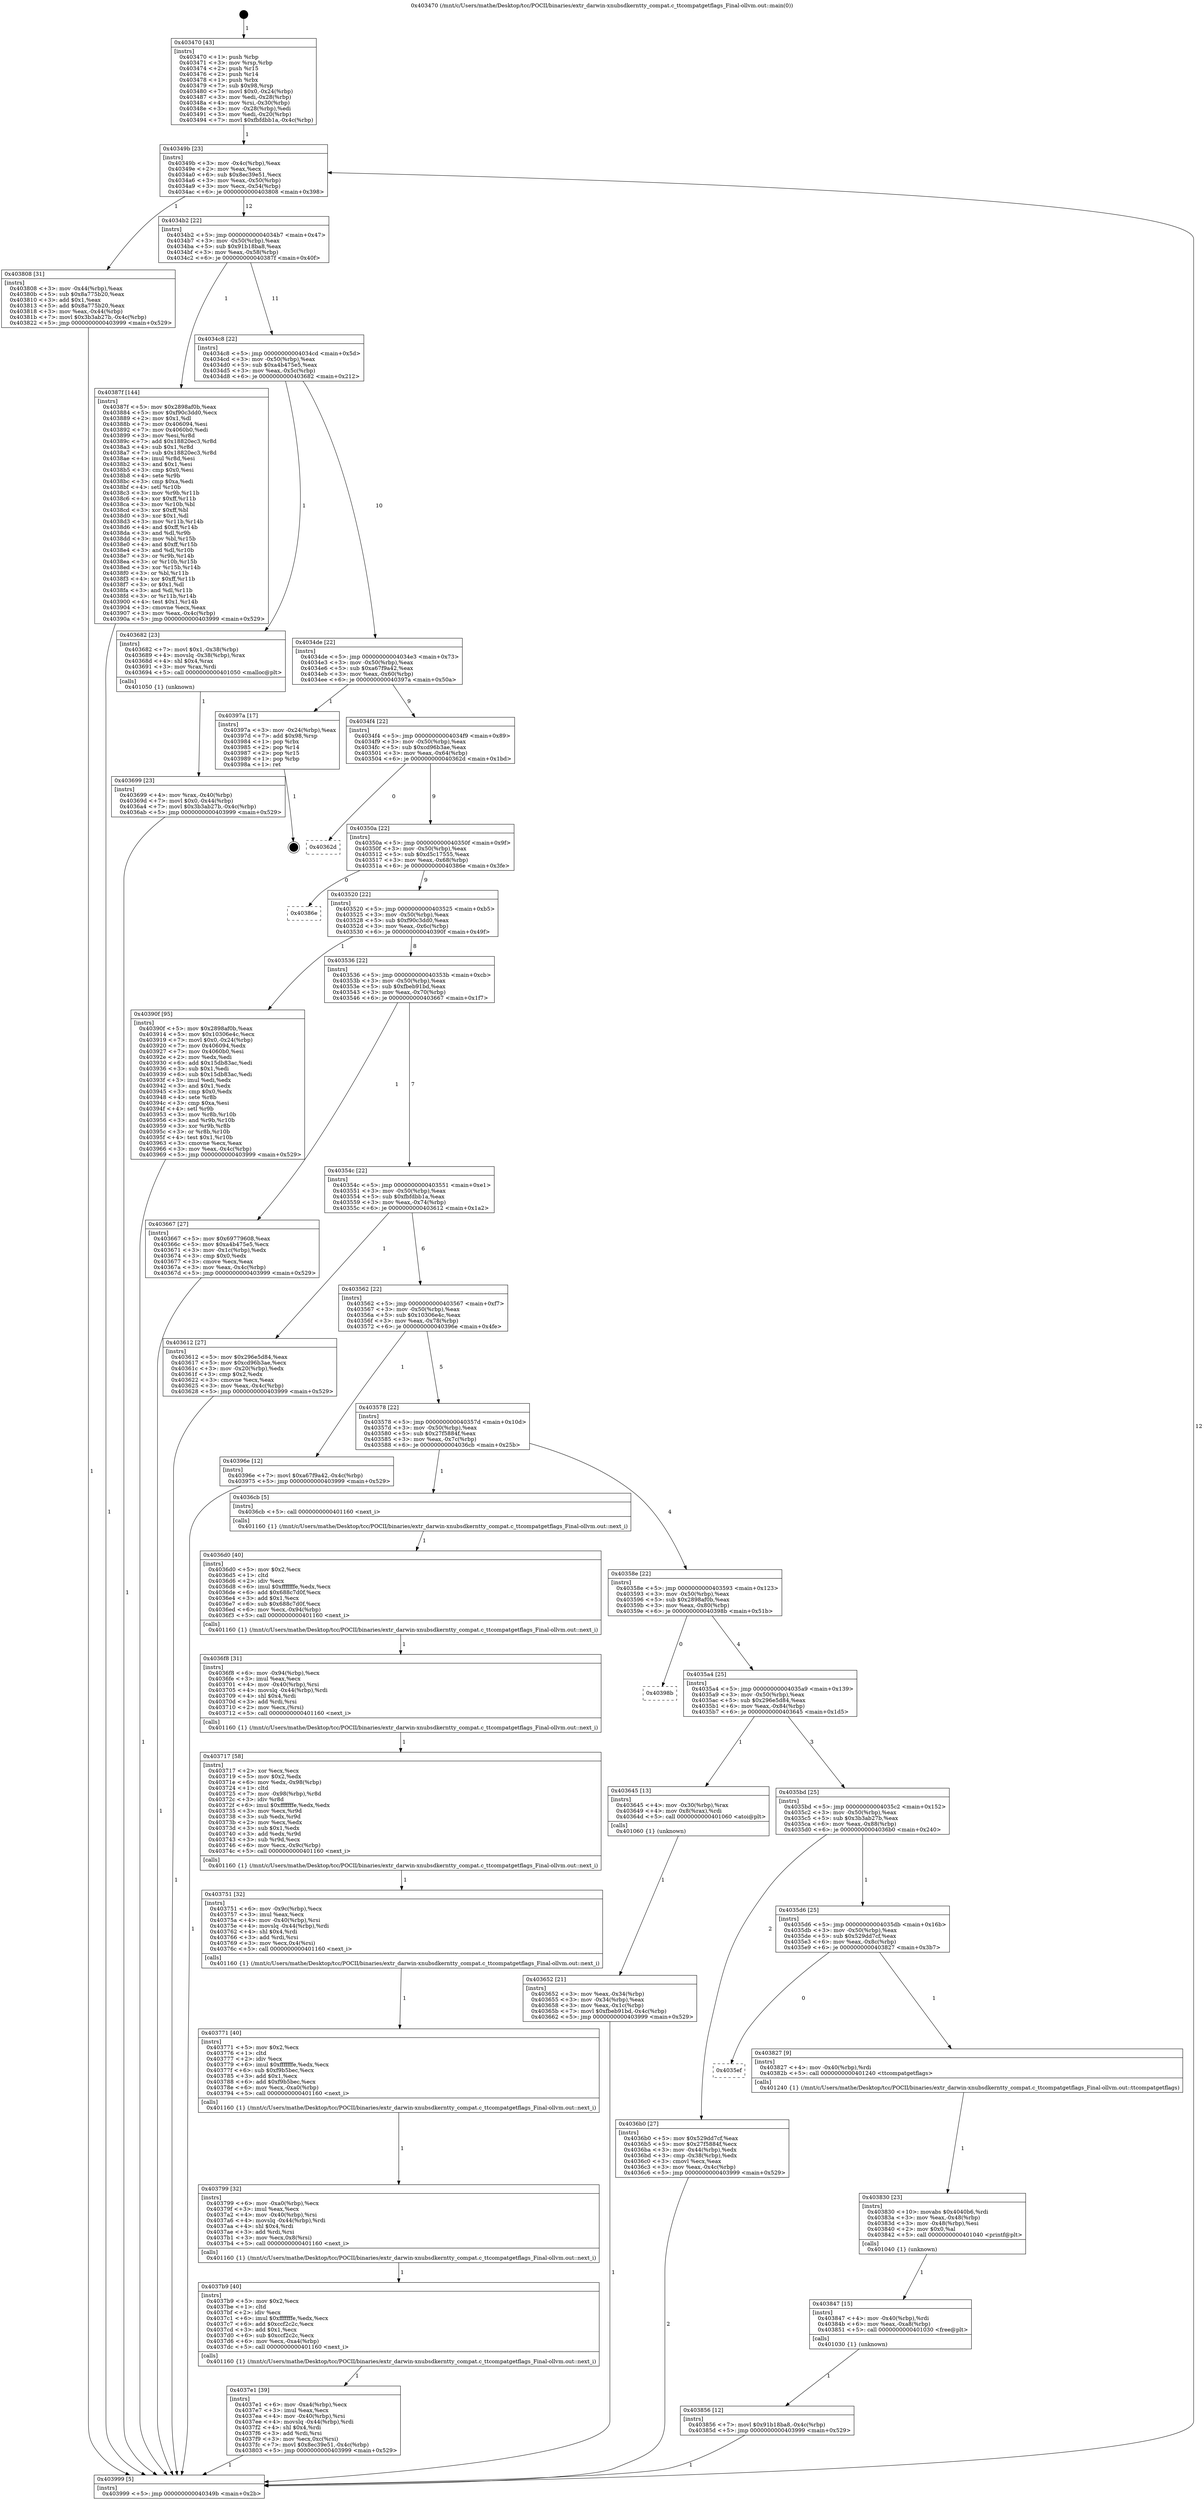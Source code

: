 digraph "0x403470" {
  label = "0x403470 (/mnt/c/Users/mathe/Desktop/tcc/POCII/binaries/extr_darwin-xnubsdkerntty_compat.c_ttcompatgetflags_Final-ollvm.out::main(0))"
  labelloc = "t"
  node[shape=record]

  Entry [label="",width=0.3,height=0.3,shape=circle,fillcolor=black,style=filled]
  "0x40349b" [label="{
     0x40349b [23]\l
     | [instrs]\l
     &nbsp;&nbsp;0x40349b \<+3\>: mov -0x4c(%rbp),%eax\l
     &nbsp;&nbsp;0x40349e \<+2\>: mov %eax,%ecx\l
     &nbsp;&nbsp;0x4034a0 \<+6\>: sub $0x8ec39e51,%ecx\l
     &nbsp;&nbsp;0x4034a6 \<+3\>: mov %eax,-0x50(%rbp)\l
     &nbsp;&nbsp;0x4034a9 \<+3\>: mov %ecx,-0x54(%rbp)\l
     &nbsp;&nbsp;0x4034ac \<+6\>: je 0000000000403808 \<main+0x398\>\l
  }"]
  "0x403808" [label="{
     0x403808 [31]\l
     | [instrs]\l
     &nbsp;&nbsp;0x403808 \<+3\>: mov -0x44(%rbp),%eax\l
     &nbsp;&nbsp;0x40380b \<+5\>: sub $0x8a775b20,%eax\l
     &nbsp;&nbsp;0x403810 \<+3\>: add $0x1,%eax\l
     &nbsp;&nbsp;0x403813 \<+5\>: add $0x8a775b20,%eax\l
     &nbsp;&nbsp;0x403818 \<+3\>: mov %eax,-0x44(%rbp)\l
     &nbsp;&nbsp;0x40381b \<+7\>: movl $0x3b3ab27b,-0x4c(%rbp)\l
     &nbsp;&nbsp;0x403822 \<+5\>: jmp 0000000000403999 \<main+0x529\>\l
  }"]
  "0x4034b2" [label="{
     0x4034b2 [22]\l
     | [instrs]\l
     &nbsp;&nbsp;0x4034b2 \<+5\>: jmp 00000000004034b7 \<main+0x47\>\l
     &nbsp;&nbsp;0x4034b7 \<+3\>: mov -0x50(%rbp),%eax\l
     &nbsp;&nbsp;0x4034ba \<+5\>: sub $0x91b18ba8,%eax\l
     &nbsp;&nbsp;0x4034bf \<+3\>: mov %eax,-0x58(%rbp)\l
     &nbsp;&nbsp;0x4034c2 \<+6\>: je 000000000040387f \<main+0x40f\>\l
  }"]
  Exit [label="",width=0.3,height=0.3,shape=circle,fillcolor=black,style=filled,peripheries=2]
  "0x40387f" [label="{
     0x40387f [144]\l
     | [instrs]\l
     &nbsp;&nbsp;0x40387f \<+5\>: mov $0x2898af0b,%eax\l
     &nbsp;&nbsp;0x403884 \<+5\>: mov $0xf90c3dd0,%ecx\l
     &nbsp;&nbsp;0x403889 \<+2\>: mov $0x1,%dl\l
     &nbsp;&nbsp;0x40388b \<+7\>: mov 0x406094,%esi\l
     &nbsp;&nbsp;0x403892 \<+7\>: mov 0x4060b0,%edi\l
     &nbsp;&nbsp;0x403899 \<+3\>: mov %esi,%r8d\l
     &nbsp;&nbsp;0x40389c \<+7\>: add $0x18820ec3,%r8d\l
     &nbsp;&nbsp;0x4038a3 \<+4\>: sub $0x1,%r8d\l
     &nbsp;&nbsp;0x4038a7 \<+7\>: sub $0x18820ec3,%r8d\l
     &nbsp;&nbsp;0x4038ae \<+4\>: imul %r8d,%esi\l
     &nbsp;&nbsp;0x4038b2 \<+3\>: and $0x1,%esi\l
     &nbsp;&nbsp;0x4038b5 \<+3\>: cmp $0x0,%esi\l
     &nbsp;&nbsp;0x4038b8 \<+4\>: sete %r9b\l
     &nbsp;&nbsp;0x4038bc \<+3\>: cmp $0xa,%edi\l
     &nbsp;&nbsp;0x4038bf \<+4\>: setl %r10b\l
     &nbsp;&nbsp;0x4038c3 \<+3\>: mov %r9b,%r11b\l
     &nbsp;&nbsp;0x4038c6 \<+4\>: xor $0xff,%r11b\l
     &nbsp;&nbsp;0x4038ca \<+3\>: mov %r10b,%bl\l
     &nbsp;&nbsp;0x4038cd \<+3\>: xor $0xff,%bl\l
     &nbsp;&nbsp;0x4038d0 \<+3\>: xor $0x1,%dl\l
     &nbsp;&nbsp;0x4038d3 \<+3\>: mov %r11b,%r14b\l
     &nbsp;&nbsp;0x4038d6 \<+4\>: and $0xff,%r14b\l
     &nbsp;&nbsp;0x4038da \<+3\>: and %dl,%r9b\l
     &nbsp;&nbsp;0x4038dd \<+3\>: mov %bl,%r15b\l
     &nbsp;&nbsp;0x4038e0 \<+4\>: and $0xff,%r15b\l
     &nbsp;&nbsp;0x4038e4 \<+3\>: and %dl,%r10b\l
     &nbsp;&nbsp;0x4038e7 \<+3\>: or %r9b,%r14b\l
     &nbsp;&nbsp;0x4038ea \<+3\>: or %r10b,%r15b\l
     &nbsp;&nbsp;0x4038ed \<+3\>: xor %r15b,%r14b\l
     &nbsp;&nbsp;0x4038f0 \<+3\>: or %bl,%r11b\l
     &nbsp;&nbsp;0x4038f3 \<+4\>: xor $0xff,%r11b\l
     &nbsp;&nbsp;0x4038f7 \<+3\>: or $0x1,%dl\l
     &nbsp;&nbsp;0x4038fa \<+3\>: and %dl,%r11b\l
     &nbsp;&nbsp;0x4038fd \<+3\>: or %r11b,%r14b\l
     &nbsp;&nbsp;0x403900 \<+4\>: test $0x1,%r14b\l
     &nbsp;&nbsp;0x403904 \<+3\>: cmovne %ecx,%eax\l
     &nbsp;&nbsp;0x403907 \<+3\>: mov %eax,-0x4c(%rbp)\l
     &nbsp;&nbsp;0x40390a \<+5\>: jmp 0000000000403999 \<main+0x529\>\l
  }"]
  "0x4034c8" [label="{
     0x4034c8 [22]\l
     | [instrs]\l
     &nbsp;&nbsp;0x4034c8 \<+5\>: jmp 00000000004034cd \<main+0x5d\>\l
     &nbsp;&nbsp;0x4034cd \<+3\>: mov -0x50(%rbp),%eax\l
     &nbsp;&nbsp;0x4034d0 \<+5\>: sub $0xa4b475e5,%eax\l
     &nbsp;&nbsp;0x4034d5 \<+3\>: mov %eax,-0x5c(%rbp)\l
     &nbsp;&nbsp;0x4034d8 \<+6\>: je 0000000000403682 \<main+0x212\>\l
  }"]
  "0x403856" [label="{
     0x403856 [12]\l
     | [instrs]\l
     &nbsp;&nbsp;0x403856 \<+7\>: movl $0x91b18ba8,-0x4c(%rbp)\l
     &nbsp;&nbsp;0x40385d \<+5\>: jmp 0000000000403999 \<main+0x529\>\l
  }"]
  "0x403682" [label="{
     0x403682 [23]\l
     | [instrs]\l
     &nbsp;&nbsp;0x403682 \<+7\>: movl $0x1,-0x38(%rbp)\l
     &nbsp;&nbsp;0x403689 \<+4\>: movslq -0x38(%rbp),%rax\l
     &nbsp;&nbsp;0x40368d \<+4\>: shl $0x4,%rax\l
     &nbsp;&nbsp;0x403691 \<+3\>: mov %rax,%rdi\l
     &nbsp;&nbsp;0x403694 \<+5\>: call 0000000000401050 \<malloc@plt\>\l
     | [calls]\l
     &nbsp;&nbsp;0x401050 \{1\} (unknown)\l
  }"]
  "0x4034de" [label="{
     0x4034de [22]\l
     | [instrs]\l
     &nbsp;&nbsp;0x4034de \<+5\>: jmp 00000000004034e3 \<main+0x73\>\l
     &nbsp;&nbsp;0x4034e3 \<+3\>: mov -0x50(%rbp),%eax\l
     &nbsp;&nbsp;0x4034e6 \<+5\>: sub $0xa67f9a42,%eax\l
     &nbsp;&nbsp;0x4034eb \<+3\>: mov %eax,-0x60(%rbp)\l
     &nbsp;&nbsp;0x4034ee \<+6\>: je 000000000040397a \<main+0x50a\>\l
  }"]
  "0x403847" [label="{
     0x403847 [15]\l
     | [instrs]\l
     &nbsp;&nbsp;0x403847 \<+4\>: mov -0x40(%rbp),%rdi\l
     &nbsp;&nbsp;0x40384b \<+6\>: mov %eax,-0xa8(%rbp)\l
     &nbsp;&nbsp;0x403851 \<+5\>: call 0000000000401030 \<free@plt\>\l
     | [calls]\l
     &nbsp;&nbsp;0x401030 \{1\} (unknown)\l
  }"]
  "0x40397a" [label="{
     0x40397a [17]\l
     | [instrs]\l
     &nbsp;&nbsp;0x40397a \<+3\>: mov -0x24(%rbp),%eax\l
     &nbsp;&nbsp;0x40397d \<+7\>: add $0x98,%rsp\l
     &nbsp;&nbsp;0x403984 \<+1\>: pop %rbx\l
     &nbsp;&nbsp;0x403985 \<+2\>: pop %r14\l
     &nbsp;&nbsp;0x403987 \<+2\>: pop %r15\l
     &nbsp;&nbsp;0x403989 \<+1\>: pop %rbp\l
     &nbsp;&nbsp;0x40398a \<+1\>: ret\l
  }"]
  "0x4034f4" [label="{
     0x4034f4 [22]\l
     | [instrs]\l
     &nbsp;&nbsp;0x4034f4 \<+5\>: jmp 00000000004034f9 \<main+0x89\>\l
     &nbsp;&nbsp;0x4034f9 \<+3\>: mov -0x50(%rbp),%eax\l
     &nbsp;&nbsp;0x4034fc \<+5\>: sub $0xcd96b3ae,%eax\l
     &nbsp;&nbsp;0x403501 \<+3\>: mov %eax,-0x64(%rbp)\l
     &nbsp;&nbsp;0x403504 \<+6\>: je 000000000040362d \<main+0x1bd\>\l
  }"]
  "0x403830" [label="{
     0x403830 [23]\l
     | [instrs]\l
     &nbsp;&nbsp;0x403830 \<+10\>: movabs $0x4040b6,%rdi\l
     &nbsp;&nbsp;0x40383a \<+3\>: mov %eax,-0x48(%rbp)\l
     &nbsp;&nbsp;0x40383d \<+3\>: mov -0x48(%rbp),%esi\l
     &nbsp;&nbsp;0x403840 \<+2\>: mov $0x0,%al\l
     &nbsp;&nbsp;0x403842 \<+5\>: call 0000000000401040 \<printf@plt\>\l
     | [calls]\l
     &nbsp;&nbsp;0x401040 \{1\} (unknown)\l
  }"]
  "0x40362d" [label="{
     0x40362d\l
  }", style=dashed]
  "0x40350a" [label="{
     0x40350a [22]\l
     | [instrs]\l
     &nbsp;&nbsp;0x40350a \<+5\>: jmp 000000000040350f \<main+0x9f\>\l
     &nbsp;&nbsp;0x40350f \<+3\>: mov -0x50(%rbp),%eax\l
     &nbsp;&nbsp;0x403512 \<+5\>: sub $0xd5c17555,%eax\l
     &nbsp;&nbsp;0x403517 \<+3\>: mov %eax,-0x68(%rbp)\l
     &nbsp;&nbsp;0x40351a \<+6\>: je 000000000040386e \<main+0x3fe\>\l
  }"]
  "0x4035ef" [label="{
     0x4035ef\l
  }", style=dashed]
  "0x40386e" [label="{
     0x40386e\l
  }", style=dashed]
  "0x403520" [label="{
     0x403520 [22]\l
     | [instrs]\l
     &nbsp;&nbsp;0x403520 \<+5\>: jmp 0000000000403525 \<main+0xb5\>\l
     &nbsp;&nbsp;0x403525 \<+3\>: mov -0x50(%rbp),%eax\l
     &nbsp;&nbsp;0x403528 \<+5\>: sub $0xf90c3dd0,%eax\l
     &nbsp;&nbsp;0x40352d \<+3\>: mov %eax,-0x6c(%rbp)\l
     &nbsp;&nbsp;0x403530 \<+6\>: je 000000000040390f \<main+0x49f\>\l
  }"]
  "0x403827" [label="{
     0x403827 [9]\l
     | [instrs]\l
     &nbsp;&nbsp;0x403827 \<+4\>: mov -0x40(%rbp),%rdi\l
     &nbsp;&nbsp;0x40382b \<+5\>: call 0000000000401240 \<ttcompatgetflags\>\l
     | [calls]\l
     &nbsp;&nbsp;0x401240 \{1\} (/mnt/c/Users/mathe/Desktop/tcc/POCII/binaries/extr_darwin-xnubsdkerntty_compat.c_ttcompatgetflags_Final-ollvm.out::ttcompatgetflags)\l
  }"]
  "0x40390f" [label="{
     0x40390f [95]\l
     | [instrs]\l
     &nbsp;&nbsp;0x40390f \<+5\>: mov $0x2898af0b,%eax\l
     &nbsp;&nbsp;0x403914 \<+5\>: mov $0x10306e4c,%ecx\l
     &nbsp;&nbsp;0x403919 \<+7\>: movl $0x0,-0x24(%rbp)\l
     &nbsp;&nbsp;0x403920 \<+7\>: mov 0x406094,%edx\l
     &nbsp;&nbsp;0x403927 \<+7\>: mov 0x4060b0,%esi\l
     &nbsp;&nbsp;0x40392e \<+2\>: mov %edx,%edi\l
     &nbsp;&nbsp;0x403930 \<+6\>: add $0x15db83ac,%edi\l
     &nbsp;&nbsp;0x403936 \<+3\>: sub $0x1,%edi\l
     &nbsp;&nbsp;0x403939 \<+6\>: sub $0x15db83ac,%edi\l
     &nbsp;&nbsp;0x40393f \<+3\>: imul %edi,%edx\l
     &nbsp;&nbsp;0x403942 \<+3\>: and $0x1,%edx\l
     &nbsp;&nbsp;0x403945 \<+3\>: cmp $0x0,%edx\l
     &nbsp;&nbsp;0x403948 \<+4\>: sete %r8b\l
     &nbsp;&nbsp;0x40394c \<+3\>: cmp $0xa,%esi\l
     &nbsp;&nbsp;0x40394f \<+4\>: setl %r9b\l
     &nbsp;&nbsp;0x403953 \<+3\>: mov %r8b,%r10b\l
     &nbsp;&nbsp;0x403956 \<+3\>: and %r9b,%r10b\l
     &nbsp;&nbsp;0x403959 \<+3\>: xor %r9b,%r8b\l
     &nbsp;&nbsp;0x40395c \<+3\>: or %r8b,%r10b\l
     &nbsp;&nbsp;0x40395f \<+4\>: test $0x1,%r10b\l
     &nbsp;&nbsp;0x403963 \<+3\>: cmovne %ecx,%eax\l
     &nbsp;&nbsp;0x403966 \<+3\>: mov %eax,-0x4c(%rbp)\l
     &nbsp;&nbsp;0x403969 \<+5\>: jmp 0000000000403999 \<main+0x529\>\l
  }"]
  "0x403536" [label="{
     0x403536 [22]\l
     | [instrs]\l
     &nbsp;&nbsp;0x403536 \<+5\>: jmp 000000000040353b \<main+0xcb\>\l
     &nbsp;&nbsp;0x40353b \<+3\>: mov -0x50(%rbp),%eax\l
     &nbsp;&nbsp;0x40353e \<+5\>: sub $0xfbeb91bd,%eax\l
     &nbsp;&nbsp;0x403543 \<+3\>: mov %eax,-0x70(%rbp)\l
     &nbsp;&nbsp;0x403546 \<+6\>: je 0000000000403667 \<main+0x1f7\>\l
  }"]
  "0x4037e1" [label="{
     0x4037e1 [39]\l
     | [instrs]\l
     &nbsp;&nbsp;0x4037e1 \<+6\>: mov -0xa4(%rbp),%ecx\l
     &nbsp;&nbsp;0x4037e7 \<+3\>: imul %eax,%ecx\l
     &nbsp;&nbsp;0x4037ea \<+4\>: mov -0x40(%rbp),%rsi\l
     &nbsp;&nbsp;0x4037ee \<+4\>: movslq -0x44(%rbp),%rdi\l
     &nbsp;&nbsp;0x4037f2 \<+4\>: shl $0x4,%rdi\l
     &nbsp;&nbsp;0x4037f6 \<+3\>: add %rdi,%rsi\l
     &nbsp;&nbsp;0x4037f9 \<+3\>: mov %ecx,0xc(%rsi)\l
     &nbsp;&nbsp;0x4037fc \<+7\>: movl $0x8ec39e51,-0x4c(%rbp)\l
     &nbsp;&nbsp;0x403803 \<+5\>: jmp 0000000000403999 \<main+0x529\>\l
  }"]
  "0x403667" [label="{
     0x403667 [27]\l
     | [instrs]\l
     &nbsp;&nbsp;0x403667 \<+5\>: mov $0x69779608,%eax\l
     &nbsp;&nbsp;0x40366c \<+5\>: mov $0xa4b475e5,%ecx\l
     &nbsp;&nbsp;0x403671 \<+3\>: mov -0x1c(%rbp),%edx\l
     &nbsp;&nbsp;0x403674 \<+3\>: cmp $0x0,%edx\l
     &nbsp;&nbsp;0x403677 \<+3\>: cmove %ecx,%eax\l
     &nbsp;&nbsp;0x40367a \<+3\>: mov %eax,-0x4c(%rbp)\l
     &nbsp;&nbsp;0x40367d \<+5\>: jmp 0000000000403999 \<main+0x529\>\l
  }"]
  "0x40354c" [label="{
     0x40354c [22]\l
     | [instrs]\l
     &nbsp;&nbsp;0x40354c \<+5\>: jmp 0000000000403551 \<main+0xe1\>\l
     &nbsp;&nbsp;0x403551 \<+3\>: mov -0x50(%rbp),%eax\l
     &nbsp;&nbsp;0x403554 \<+5\>: sub $0xfbfdbb1a,%eax\l
     &nbsp;&nbsp;0x403559 \<+3\>: mov %eax,-0x74(%rbp)\l
     &nbsp;&nbsp;0x40355c \<+6\>: je 0000000000403612 \<main+0x1a2\>\l
  }"]
  "0x4037b9" [label="{
     0x4037b9 [40]\l
     | [instrs]\l
     &nbsp;&nbsp;0x4037b9 \<+5\>: mov $0x2,%ecx\l
     &nbsp;&nbsp;0x4037be \<+1\>: cltd\l
     &nbsp;&nbsp;0x4037bf \<+2\>: idiv %ecx\l
     &nbsp;&nbsp;0x4037c1 \<+6\>: imul $0xfffffffe,%edx,%ecx\l
     &nbsp;&nbsp;0x4037c7 \<+6\>: add $0xccf2c2c,%ecx\l
     &nbsp;&nbsp;0x4037cd \<+3\>: add $0x1,%ecx\l
     &nbsp;&nbsp;0x4037d0 \<+6\>: sub $0xccf2c2c,%ecx\l
     &nbsp;&nbsp;0x4037d6 \<+6\>: mov %ecx,-0xa4(%rbp)\l
     &nbsp;&nbsp;0x4037dc \<+5\>: call 0000000000401160 \<next_i\>\l
     | [calls]\l
     &nbsp;&nbsp;0x401160 \{1\} (/mnt/c/Users/mathe/Desktop/tcc/POCII/binaries/extr_darwin-xnubsdkerntty_compat.c_ttcompatgetflags_Final-ollvm.out::next_i)\l
  }"]
  "0x403612" [label="{
     0x403612 [27]\l
     | [instrs]\l
     &nbsp;&nbsp;0x403612 \<+5\>: mov $0x296e5d84,%eax\l
     &nbsp;&nbsp;0x403617 \<+5\>: mov $0xcd96b3ae,%ecx\l
     &nbsp;&nbsp;0x40361c \<+3\>: mov -0x20(%rbp),%edx\l
     &nbsp;&nbsp;0x40361f \<+3\>: cmp $0x2,%edx\l
     &nbsp;&nbsp;0x403622 \<+3\>: cmovne %ecx,%eax\l
     &nbsp;&nbsp;0x403625 \<+3\>: mov %eax,-0x4c(%rbp)\l
     &nbsp;&nbsp;0x403628 \<+5\>: jmp 0000000000403999 \<main+0x529\>\l
  }"]
  "0x403562" [label="{
     0x403562 [22]\l
     | [instrs]\l
     &nbsp;&nbsp;0x403562 \<+5\>: jmp 0000000000403567 \<main+0xf7\>\l
     &nbsp;&nbsp;0x403567 \<+3\>: mov -0x50(%rbp),%eax\l
     &nbsp;&nbsp;0x40356a \<+5\>: sub $0x10306e4c,%eax\l
     &nbsp;&nbsp;0x40356f \<+3\>: mov %eax,-0x78(%rbp)\l
     &nbsp;&nbsp;0x403572 \<+6\>: je 000000000040396e \<main+0x4fe\>\l
  }"]
  "0x403999" [label="{
     0x403999 [5]\l
     | [instrs]\l
     &nbsp;&nbsp;0x403999 \<+5\>: jmp 000000000040349b \<main+0x2b\>\l
  }"]
  "0x403470" [label="{
     0x403470 [43]\l
     | [instrs]\l
     &nbsp;&nbsp;0x403470 \<+1\>: push %rbp\l
     &nbsp;&nbsp;0x403471 \<+3\>: mov %rsp,%rbp\l
     &nbsp;&nbsp;0x403474 \<+2\>: push %r15\l
     &nbsp;&nbsp;0x403476 \<+2\>: push %r14\l
     &nbsp;&nbsp;0x403478 \<+1\>: push %rbx\l
     &nbsp;&nbsp;0x403479 \<+7\>: sub $0x98,%rsp\l
     &nbsp;&nbsp;0x403480 \<+7\>: movl $0x0,-0x24(%rbp)\l
     &nbsp;&nbsp;0x403487 \<+3\>: mov %edi,-0x28(%rbp)\l
     &nbsp;&nbsp;0x40348a \<+4\>: mov %rsi,-0x30(%rbp)\l
     &nbsp;&nbsp;0x40348e \<+3\>: mov -0x28(%rbp),%edi\l
     &nbsp;&nbsp;0x403491 \<+3\>: mov %edi,-0x20(%rbp)\l
     &nbsp;&nbsp;0x403494 \<+7\>: movl $0xfbfdbb1a,-0x4c(%rbp)\l
  }"]
  "0x403799" [label="{
     0x403799 [32]\l
     | [instrs]\l
     &nbsp;&nbsp;0x403799 \<+6\>: mov -0xa0(%rbp),%ecx\l
     &nbsp;&nbsp;0x40379f \<+3\>: imul %eax,%ecx\l
     &nbsp;&nbsp;0x4037a2 \<+4\>: mov -0x40(%rbp),%rsi\l
     &nbsp;&nbsp;0x4037a6 \<+4\>: movslq -0x44(%rbp),%rdi\l
     &nbsp;&nbsp;0x4037aa \<+4\>: shl $0x4,%rdi\l
     &nbsp;&nbsp;0x4037ae \<+3\>: add %rdi,%rsi\l
     &nbsp;&nbsp;0x4037b1 \<+3\>: mov %ecx,0x8(%rsi)\l
     &nbsp;&nbsp;0x4037b4 \<+5\>: call 0000000000401160 \<next_i\>\l
     | [calls]\l
     &nbsp;&nbsp;0x401160 \{1\} (/mnt/c/Users/mathe/Desktop/tcc/POCII/binaries/extr_darwin-xnubsdkerntty_compat.c_ttcompatgetflags_Final-ollvm.out::next_i)\l
  }"]
  "0x40396e" [label="{
     0x40396e [12]\l
     | [instrs]\l
     &nbsp;&nbsp;0x40396e \<+7\>: movl $0xa67f9a42,-0x4c(%rbp)\l
     &nbsp;&nbsp;0x403975 \<+5\>: jmp 0000000000403999 \<main+0x529\>\l
  }"]
  "0x403578" [label="{
     0x403578 [22]\l
     | [instrs]\l
     &nbsp;&nbsp;0x403578 \<+5\>: jmp 000000000040357d \<main+0x10d\>\l
     &nbsp;&nbsp;0x40357d \<+3\>: mov -0x50(%rbp),%eax\l
     &nbsp;&nbsp;0x403580 \<+5\>: sub $0x27f5884f,%eax\l
     &nbsp;&nbsp;0x403585 \<+3\>: mov %eax,-0x7c(%rbp)\l
     &nbsp;&nbsp;0x403588 \<+6\>: je 00000000004036cb \<main+0x25b\>\l
  }"]
  "0x403771" [label="{
     0x403771 [40]\l
     | [instrs]\l
     &nbsp;&nbsp;0x403771 \<+5\>: mov $0x2,%ecx\l
     &nbsp;&nbsp;0x403776 \<+1\>: cltd\l
     &nbsp;&nbsp;0x403777 \<+2\>: idiv %ecx\l
     &nbsp;&nbsp;0x403779 \<+6\>: imul $0xfffffffe,%edx,%ecx\l
     &nbsp;&nbsp;0x40377f \<+6\>: sub $0xf9b5bec,%ecx\l
     &nbsp;&nbsp;0x403785 \<+3\>: add $0x1,%ecx\l
     &nbsp;&nbsp;0x403788 \<+6\>: add $0xf9b5bec,%ecx\l
     &nbsp;&nbsp;0x40378e \<+6\>: mov %ecx,-0xa0(%rbp)\l
     &nbsp;&nbsp;0x403794 \<+5\>: call 0000000000401160 \<next_i\>\l
     | [calls]\l
     &nbsp;&nbsp;0x401160 \{1\} (/mnt/c/Users/mathe/Desktop/tcc/POCII/binaries/extr_darwin-xnubsdkerntty_compat.c_ttcompatgetflags_Final-ollvm.out::next_i)\l
  }"]
  "0x4036cb" [label="{
     0x4036cb [5]\l
     | [instrs]\l
     &nbsp;&nbsp;0x4036cb \<+5\>: call 0000000000401160 \<next_i\>\l
     | [calls]\l
     &nbsp;&nbsp;0x401160 \{1\} (/mnt/c/Users/mathe/Desktop/tcc/POCII/binaries/extr_darwin-xnubsdkerntty_compat.c_ttcompatgetflags_Final-ollvm.out::next_i)\l
  }"]
  "0x40358e" [label="{
     0x40358e [22]\l
     | [instrs]\l
     &nbsp;&nbsp;0x40358e \<+5\>: jmp 0000000000403593 \<main+0x123\>\l
     &nbsp;&nbsp;0x403593 \<+3\>: mov -0x50(%rbp),%eax\l
     &nbsp;&nbsp;0x403596 \<+5\>: sub $0x2898af0b,%eax\l
     &nbsp;&nbsp;0x40359b \<+3\>: mov %eax,-0x80(%rbp)\l
     &nbsp;&nbsp;0x40359e \<+6\>: je 000000000040398b \<main+0x51b\>\l
  }"]
  "0x403751" [label="{
     0x403751 [32]\l
     | [instrs]\l
     &nbsp;&nbsp;0x403751 \<+6\>: mov -0x9c(%rbp),%ecx\l
     &nbsp;&nbsp;0x403757 \<+3\>: imul %eax,%ecx\l
     &nbsp;&nbsp;0x40375a \<+4\>: mov -0x40(%rbp),%rsi\l
     &nbsp;&nbsp;0x40375e \<+4\>: movslq -0x44(%rbp),%rdi\l
     &nbsp;&nbsp;0x403762 \<+4\>: shl $0x4,%rdi\l
     &nbsp;&nbsp;0x403766 \<+3\>: add %rdi,%rsi\l
     &nbsp;&nbsp;0x403769 \<+3\>: mov %ecx,0x4(%rsi)\l
     &nbsp;&nbsp;0x40376c \<+5\>: call 0000000000401160 \<next_i\>\l
     | [calls]\l
     &nbsp;&nbsp;0x401160 \{1\} (/mnt/c/Users/mathe/Desktop/tcc/POCII/binaries/extr_darwin-xnubsdkerntty_compat.c_ttcompatgetflags_Final-ollvm.out::next_i)\l
  }"]
  "0x40398b" [label="{
     0x40398b\l
  }", style=dashed]
  "0x4035a4" [label="{
     0x4035a4 [25]\l
     | [instrs]\l
     &nbsp;&nbsp;0x4035a4 \<+5\>: jmp 00000000004035a9 \<main+0x139\>\l
     &nbsp;&nbsp;0x4035a9 \<+3\>: mov -0x50(%rbp),%eax\l
     &nbsp;&nbsp;0x4035ac \<+5\>: sub $0x296e5d84,%eax\l
     &nbsp;&nbsp;0x4035b1 \<+6\>: mov %eax,-0x84(%rbp)\l
     &nbsp;&nbsp;0x4035b7 \<+6\>: je 0000000000403645 \<main+0x1d5\>\l
  }"]
  "0x403717" [label="{
     0x403717 [58]\l
     | [instrs]\l
     &nbsp;&nbsp;0x403717 \<+2\>: xor %ecx,%ecx\l
     &nbsp;&nbsp;0x403719 \<+5\>: mov $0x2,%edx\l
     &nbsp;&nbsp;0x40371e \<+6\>: mov %edx,-0x98(%rbp)\l
     &nbsp;&nbsp;0x403724 \<+1\>: cltd\l
     &nbsp;&nbsp;0x403725 \<+7\>: mov -0x98(%rbp),%r8d\l
     &nbsp;&nbsp;0x40372c \<+3\>: idiv %r8d\l
     &nbsp;&nbsp;0x40372f \<+6\>: imul $0xfffffffe,%edx,%edx\l
     &nbsp;&nbsp;0x403735 \<+3\>: mov %ecx,%r9d\l
     &nbsp;&nbsp;0x403738 \<+3\>: sub %edx,%r9d\l
     &nbsp;&nbsp;0x40373b \<+2\>: mov %ecx,%edx\l
     &nbsp;&nbsp;0x40373d \<+3\>: sub $0x1,%edx\l
     &nbsp;&nbsp;0x403740 \<+3\>: add %edx,%r9d\l
     &nbsp;&nbsp;0x403743 \<+3\>: sub %r9d,%ecx\l
     &nbsp;&nbsp;0x403746 \<+6\>: mov %ecx,-0x9c(%rbp)\l
     &nbsp;&nbsp;0x40374c \<+5\>: call 0000000000401160 \<next_i\>\l
     | [calls]\l
     &nbsp;&nbsp;0x401160 \{1\} (/mnt/c/Users/mathe/Desktop/tcc/POCII/binaries/extr_darwin-xnubsdkerntty_compat.c_ttcompatgetflags_Final-ollvm.out::next_i)\l
  }"]
  "0x403645" [label="{
     0x403645 [13]\l
     | [instrs]\l
     &nbsp;&nbsp;0x403645 \<+4\>: mov -0x30(%rbp),%rax\l
     &nbsp;&nbsp;0x403649 \<+4\>: mov 0x8(%rax),%rdi\l
     &nbsp;&nbsp;0x40364d \<+5\>: call 0000000000401060 \<atoi@plt\>\l
     | [calls]\l
     &nbsp;&nbsp;0x401060 \{1\} (unknown)\l
  }"]
  "0x4035bd" [label="{
     0x4035bd [25]\l
     | [instrs]\l
     &nbsp;&nbsp;0x4035bd \<+5\>: jmp 00000000004035c2 \<main+0x152\>\l
     &nbsp;&nbsp;0x4035c2 \<+3\>: mov -0x50(%rbp),%eax\l
     &nbsp;&nbsp;0x4035c5 \<+5\>: sub $0x3b3ab27b,%eax\l
     &nbsp;&nbsp;0x4035ca \<+6\>: mov %eax,-0x88(%rbp)\l
     &nbsp;&nbsp;0x4035d0 \<+6\>: je 00000000004036b0 \<main+0x240\>\l
  }"]
  "0x403652" [label="{
     0x403652 [21]\l
     | [instrs]\l
     &nbsp;&nbsp;0x403652 \<+3\>: mov %eax,-0x34(%rbp)\l
     &nbsp;&nbsp;0x403655 \<+3\>: mov -0x34(%rbp),%eax\l
     &nbsp;&nbsp;0x403658 \<+3\>: mov %eax,-0x1c(%rbp)\l
     &nbsp;&nbsp;0x40365b \<+7\>: movl $0xfbeb91bd,-0x4c(%rbp)\l
     &nbsp;&nbsp;0x403662 \<+5\>: jmp 0000000000403999 \<main+0x529\>\l
  }"]
  "0x403699" [label="{
     0x403699 [23]\l
     | [instrs]\l
     &nbsp;&nbsp;0x403699 \<+4\>: mov %rax,-0x40(%rbp)\l
     &nbsp;&nbsp;0x40369d \<+7\>: movl $0x0,-0x44(%rbp)\l
     &nbsp;&nbsp;0x4036a4 \<+7\>: movl $0x3b3ab27b,-0x4c(%rbp)\l
     &nbsp;&nbsp;0x4036ab \<+5\>: jmp 0000000000403999 \<main+0x529\>\l
  }"]
  "0x4036f8" [label="{
     0x4036f8 [31]\l
     | [instrs]\l
     &nbsp;&nbsp;0x4036f8 \<+6\>: mov -0x94(%rbp),%ecx\l
     &nbsp;&nbsp;0x4036fe \<+3\>: imul %eax,%ecx\l
     &nbsp;&nbsp;0x403701 \<+4\>: mov -0x40(%rbp),%rsi\l
     &nbsp;&nbsp;0x403705 \<+4\>: movslq -0x44(%rbp),%rdi\l
     &nbsp;&nbsp;0x403709 \<+4\>: shl $0x4,%rdi\l
     &nbsp;&nbsp;0x40370d \<+3\>: add %rdi,%rsi\l
     &nbsp;&nbsp;0x403710 \<+2\>: mov %ecx,(%rsi)\l
     &nbsp;&nbsp;0x403712 \<+5\>: call 0000000000401160 \<next_i\>\l
     | [calls]\l
     &nbsp;&nbsp;0x401160 \{1\} (/mnt/c/Users/mathe/Desktop/tcc/POCII/binaries/extr_darwin-xnubsdkerntty_compat.c_ttcompatgetflags_Final-ollvm.out::next_i)\l
  }"]
  "0x4036b0" [label="{
     0x4036b0 [27]\l
     | [instrs]\l
     &nbsp;&nbsp;0x4036b0 \<+5\>: mov $0x529dd7cf,%eax\l
     &nbsp;&nbsp;0x4036b5 \<+5\>: mov $0x27f5884f,%ecx\l
     &nbsp;&nbsp;0x4036ba \<+3\>: mov -0x44(%rbp),%edx\l
     &nbsp;&nbsp;0x4036bd \<+3\>: cmp -0x38(%rbp),%edx\l
     &nbsp;&nbsp;0x4036c0 \<+3\>: cmovl %ecx,%eax\l
     &nbsp;&nbsp;0x4036c3 \<+3\>: mov %eax,-0x4c(%rbp)\l
     &nbsp;&nbsp;0x4036c6 \<+5\>: jmp 0000000000403999 \<main+0x529\>\l
  }"]
  "0x4035d6" [label="{
     0x4035d6 [25]\l
     | [instrs]\l
     &nbsp;&nbsp;0x4035d6 \<+5\>: jmp 00000000004035db \<main+0x16b\>\l
     &nbsp;&nbsp;0x4035db \<+3\>: mov -0x50(%rbp),%eax\l
     &nbsp;&nbsp;0x4035de \<+5\>: sub $0x529dd7cf,%eax\l
     &nbsp;&nbsp;0x4035e3 \<+6\>: mov %eax,-0x8c(%rbp)\l
     &nbsp;&nbsp;0x4035e9 \<+6\>: je 0000000000403827 \<main+0x3b7\>\l
  }"]
  "0x4036d0" [label="{
     0x4036d0 [40]\l
     | [instrs]\l
     &nbsp;&nbsp;0x4036d0 \<+5\>: mov $0x2,%ecx\l
     &nbsp;&nbsp;0x4036d5 \<+1\>: cltd\l
     &nbsp;&nbsp;0x4036d6 \<+2\>: idiv %ecx\l
     &nbsp;&nbsp;0x4036d8 \<+6\>: imul $0xfffffffe,%edx,%ecx\l
     &nbsp;&nbsp;0x4036de \<+6\>: add $0x688c7d0f,%ecx\l
     &nbsp;&nbsp;0x4036e4 \<+3\>: add $0x1,%ecx\l
     &nbsp;&nbsp;0x4036e7 \<+6\>: sub $0x688c7d0f,%ecx\l
     &nbsp;&nbsp;0x4036ed \<+6\>: mov %ecx,-0x94(%rbp)\l
     &nbsp;&nbsp;0x4036f3 \<+5\>: call 0000000000401160 \<next_i\>\l
     | [calls]\l
     &nbsp;&nbsp;0x401160 \{1\} (/mnt/c/Users/mathe/Desktop/tcc/POCII/binaries/extr_darwin-xnubsdkerntty_compat.c_ttcompatgetflags_Final-ollvm.out::next_i)\l
  }"]
  Entry -> "0x403470" [label=" 1"]
  "0x40349b" -> "0x403808" [label=" 1"]
  "0x40349b" -> "0x4034b2" [label=" 12"]
  "0x40397a" -> Exit [label=" 1"]
  "0x4034b2" -> "0x40387f" [label=" 1"]
  "0x4034b2" -> "0x4034c8" [label=" 11"]
  "0x40396e" -> "0x403999" [label=" 1"]
  "0x4034c8" -> "0x403682" [label=" 1"]
  "0x4034c8" -> "0x4034de" [label=" 10"]
  "0x40390f" -> "0x403999" [label=" 1"]
  "0x4034de" -> "0x40397a" [label=" 1"]
  "0x4034de" -> "0x4034f4" [label=" 9"]
  "0x40387f" -> "0x403999" [label=" 1"]
  "0x4034f4" -> "0x40362d" [label=" 0"]
  "0x4034f4" -> "0x40350a" [label=" 9"]
  "0x403856" -> "0x403999" [label=" 1"]
  "0x40350a" -> "0x40386e" [label=" 0"]
  "0x40350a" -> "0x403520" [label=" 9"]
  "0x403847" -> "0x403856" [label=" 1"]
  "0x403520" -> "0x40390f" [label=" 1"]
  "0x403520" -> "0x403536" [label=" 8"]
  "0x403830" -> "0x403847" [label=" 1"]
  "0x403536" -> "0x403667" [label=" 1"]
  "0x403536" -> "0x40354c" [label=" 7"]
  "0x4035d6" -> "0x4035ef" [label=" 0"]
  "0x40354c" -> "0x403612" [label=" 1"]
  "0x40354c" -> "0x403562" [label=" 6"]
  "0x403612" -> "0x403999" [label=" 1"]
  "0x403470" -> "0x40349b" [label=" 1"]
  "0x403999" -> "0x40349b" [label=" 12"]
  "0x4035d6" -> "0x403827" [label=" 1"]
  "0x403562" -> "0x40396e" [label=" 1"]
  "0x403562" -> "0x403578" [label=" 5"]
  "0x403827" -> "0x403830" [label=" 1"]
  "0x403578" -> "0x4036cb" [label=" 1"]
  "0x403578" -> "0x40358e" [label=" 4"]
  "0x403808" -> "0x403999" [label=" 1"]
  "0x40358e" -> "0x40398b" [label=" 0"]
  "0x40358e" -> "0x4035a4" [label=" 4"]
  "0x4037e1" -> "0x403999" [label=" 1"]
  "0x4035a4" -> "0x403645" [label=" 1"]
  "0x4035a4" -> "0x4035bd" [label=" 3"]
  "0x403645" -> "0x403652" [label=" 1"]
  "0x403652" -> "0x403999" [label=" 1"]
  "0x403667" -> "0x403999" [label=" 1"]
  "0x403682" -> "0x403699" [label=" 1"]
  "0x403699" -> "0x403999" [label=" 1"]
  "0x4037b9" -> "0x4037e1" [label=" 1"]
  "0x4035bd" -> "0x4036b0" [label=" 2"]
  "0x4035bd" -> "0x4035d6" [label=" 1"]
  "0x4036b0" -> "0x403999" [label=" 2"]
  "0x4036cb" -> "0x4036d0" [label=" 1"]
  "0x4036d0" -> "0x4036f8" [label=" 1"]
  "0x4036f8" -> "0x403717" [label=" 1"]
  "0x403717" -> "0x403751" [label=" 1"]
  "0x403751" -> "0x403771" [label=" 1"]
  "0x403771" -> "0x403799" [label=" 1"]
  "0x403799" -> "0x4037b9" [label=" 1"]
}
